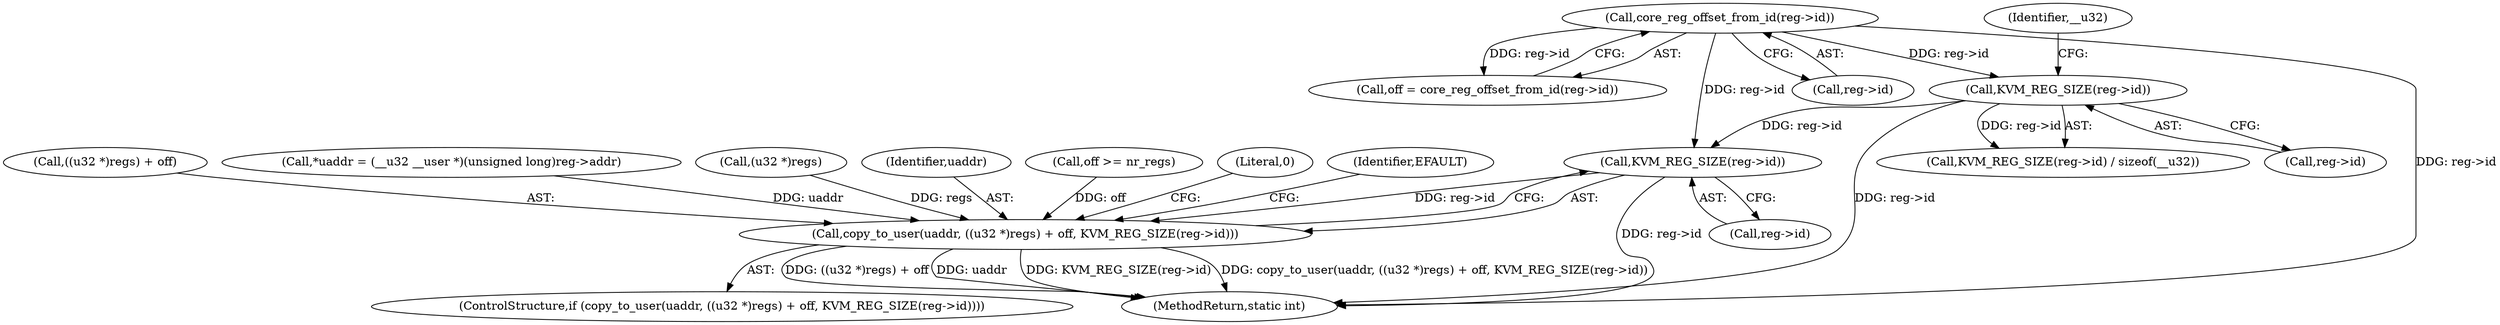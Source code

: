 digraph "0_linux_d26c25a9d19b5976b319af528886f89cf455692d@pointer" {
"1000170" [label="(Call,KVM_REG_SIZE(reg->id))"];
"1000133" [label="(Call,core_reg_offset_from_id(reg->id))"];
"1000146" [label="(Call,KVM_REG_SIZE(reg->id))"];
"1000163" [label="(Call,copy_to_user(uaddr, ((u32 *)regs) + off, KVM_REG_SIZE(reg->id)))"];
"1000179" [label="(MethodReturn,static int)"];
"1000151" [label="(Identifier,__u32)"];
"1000178" [label="(Literal,0)"];
"1000139" [label="(Call,off >= nr_regs)"];
"1000131" [label="(Call,off = core_reg_offset_from_id(reg->id))"];
"1000133" [label="(Call,core_reg_offset_from_id(reg->id))"];
"1000170" [label="(Call,KVM_REG_SIZE(reg->id))"];
"1000171" [label="(Call,reg->id)"];
"1000107" [label="(Call,*uaddr = (__u32 __user *)(unsigned long)reg->addr)"];
"1000147" [label="(Call,reg->id)"];
"1000166" [label="(Call,(u32 *)regs)"];
"1000164" [label="(Identifier,uaddr)"];
"1000134" [label="(Call,reg->id)"];
"1000176" [label="(Identifier,EFAULT)"];
"1000163" [label="(Call,copy_to_user(uaddr, ((u32 *)regs) + off, KVM_REG_SIZE(reg->id)))"];
"1000162" [label="(ControlStructure,if (copy_to_user(uaddr, ((u32 *)regs) + off, KVM_REG_SIZE(reg->id))))"];
"1000145" [label="(Call,KVM_REG_SIZE(reg->id) / sizeof(__u32))"];
"1000165" [label="(Call,((u32 *)regs) + off)"];
"1000146" [label="(Call,KVM_REG_SIZE(reg->id))"];
"1000170" -> "1000163"  [label="AST: "];
"1000170" -> "1000171"  [label="CFG: "];
"1000171" -> "1000170"  [label="AST: "];
"1000163" -> "1000170"  [label="CFG: "];
"1000170" -> "1000179"  [label="DDG: reg->id"];
"1000170" -> "1000163"  [label="DDG: reg->id"];
"1000133" -> "1000170"  [label="DDG: reg->id"];
"1000146" -> "1000170"  [label="DDG: reg->id"];
"1000133" -> "1000131"  [label="AST: "];
"1000133" -> "1000134"  [label="CFG: "];
"1000134" -> "1000133"  [label="AST: "];
"1000131" -> "1000133"  [label="CFG: "];
"1000133" -> "1000179"  [label="DDG: reg->id"];
"1000133" -> "1000131"  [label="DDG: reg->id"];
"1000133" -> "1000146"  [label="DDG: reg->id"];
"1000146" -> "1000145"  [label="AST: "];
"1000146" -> "1000147"  [label="CFG: "];
"1000147" -> "1000146"  [label="AST: "];
"1000151" -> "1000146"  [label="CFG: "];
"1000146" -> "1000179"  [label="DDG: reg->id"];
"1000146" -> "1000145"  [label="DDG: reg->id"];
"1000163" -> "1000162"  [label="AST: "];
"1000164" -> "1000163"  [label="AST: "];
"1000165" -> "1000163"  [label="AST: "];
"1000176" -> "1000163"  [label="CFG: "];
"1000178" -> "1000163"  [label="CFG: "];
"1000163" -> "1000179"  [label="DDG: uaddr"];
"1000163" -> "1000179"  [label="DDG: KVM_REG_SIZE(reg->id)"];
"1000163" -> "1000179"  [label="DDG: copy_to_user(uaddr, ((u32 *)regs) + off, KVM_REG_SIZE(reg->id))"];
"1000163" -> "1000179"  [label="DDG: ((u32 *)regs) + off"];
"1000107" -> "1000163"  [label="DDG: uaddr"];
"1000166" -> "1000163"  [label="DDG: regs"];
"1000139" -> "1000163"  [label="DDG: off"];
}
